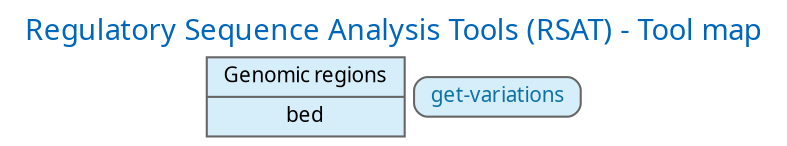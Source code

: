 ################################################################
## Tool map of the Regulatory Sequence Analysis Tools
##
## Author: Jacques van Helden

digraph {	
	## General properties of the graph (font, color, ...)
	graph [fontname="ArialBlack",fontsize="14", label="Regulatory Sequence Analysis Tools (RSAT) - Tool map" labelloc="t", fontcolor="#0066BB", nodesep="0.05", ranksep="0.1"];
	edge [fontname="ArialMT",fontsize="10",labelfontname="ArialMT",labelfontsize="10", arrowsize="0.5", color="#666666"];
	node [fontname="ArialMT",fontsize="10",shape=record,height="0.2", color="#666666"];

#	subgraph cluster_0 {
#		color="#0066BB";
#		bgcolor="#EEEEEE";
#		label = "Sequence";
#    	}

    genomic_regions  [shape="record", style="filled", fillcolor="#D6EEFA", label="{Genomic regions|bed}"];
#    seq_purged  [shape="record", style="filled", fillcolor="#D6EEFA", label="{purged sequence}"];
#    genomic_regions -> sequence [style="invis"]
#    seq_purged -> sequence [style="invis"]
#    sequence  [shape="record", style="invis"];
#    	genomic_regions -> seq_purged [style="invis"]
    get_variations  [shape="record", style="rounded, filled", fillcolor="#D6EEFA", label="{get-variations}", URL="http://localhost/rsat/get-variations_form.cgi", fontcolor="#0D73A7"];


    # 	subgraph cluster_1 {
    # 		color="#0066BB";
    # 		bgcolor="#FBEEE0";
    # 		label = "Motif discovery";
    # get_variations  [shape="record", style="rounded, filled", fillcolor="#D6EEFA", label="{oligo-analysis}", URL="http://localhost/rsat/oligo-analysis_form.cgi", fontcolor="#0D73A7"];
    # position_analysis  [shape="record", style="rounded, filled", fillcolor="#D6EEFA", label="{position-analysis}", URL="http://localhost/rsat/position-analysis_form.cgi", fontcolor="#0D73A7"];
    # dyad_analysis  [shape="record", style="rounded, filled", fillcolor="#D6EEFA", label="{dyad-analysis}", URL="http://localhost/rsat/dyad-analysis_form.cgi", fontcolor="#0D73A7"];
    # local_word_analysis  [shape="record", style="rounded, filled", fillcolor="#D6EEFA", label="{local-word-analysis}", URL="http://localhost/rsat/local-word-analysis_form.cgi", fontcolor="#0D73A7"];
    # 	}

    #       sequence -> get_variations [style="tapered"]
    #       sequence -> dyad_analysis [style="tapered"]
    #       sequence -> position_analysis [style="tapered"]
    #       sequence -> local_word_analysis [style="tapered"]
    #       get_variations -> oligos [style="tapered"]
    #       dyad_analysis -> dyads [style="tapered"]
    #       position_analysis -> oligos [style="tapered"]
    #       local_word_analysis -> oligos [style="tapered"]

    # 	  subgraph cluster_2 {
    # 		color="#0066BB";
    # 		bgcolor="#FBEEE0";
    # 		label = "Motif"; 
    # oligos  [shape="record", style="filled", fillcolor="#D6EEFA", label="{oligonucleotides}"];
    # dyads  [shape="record", style="filled", fillcolor="#D6EEFA", label="{dyads}"];

    

    # 	   } 

}


